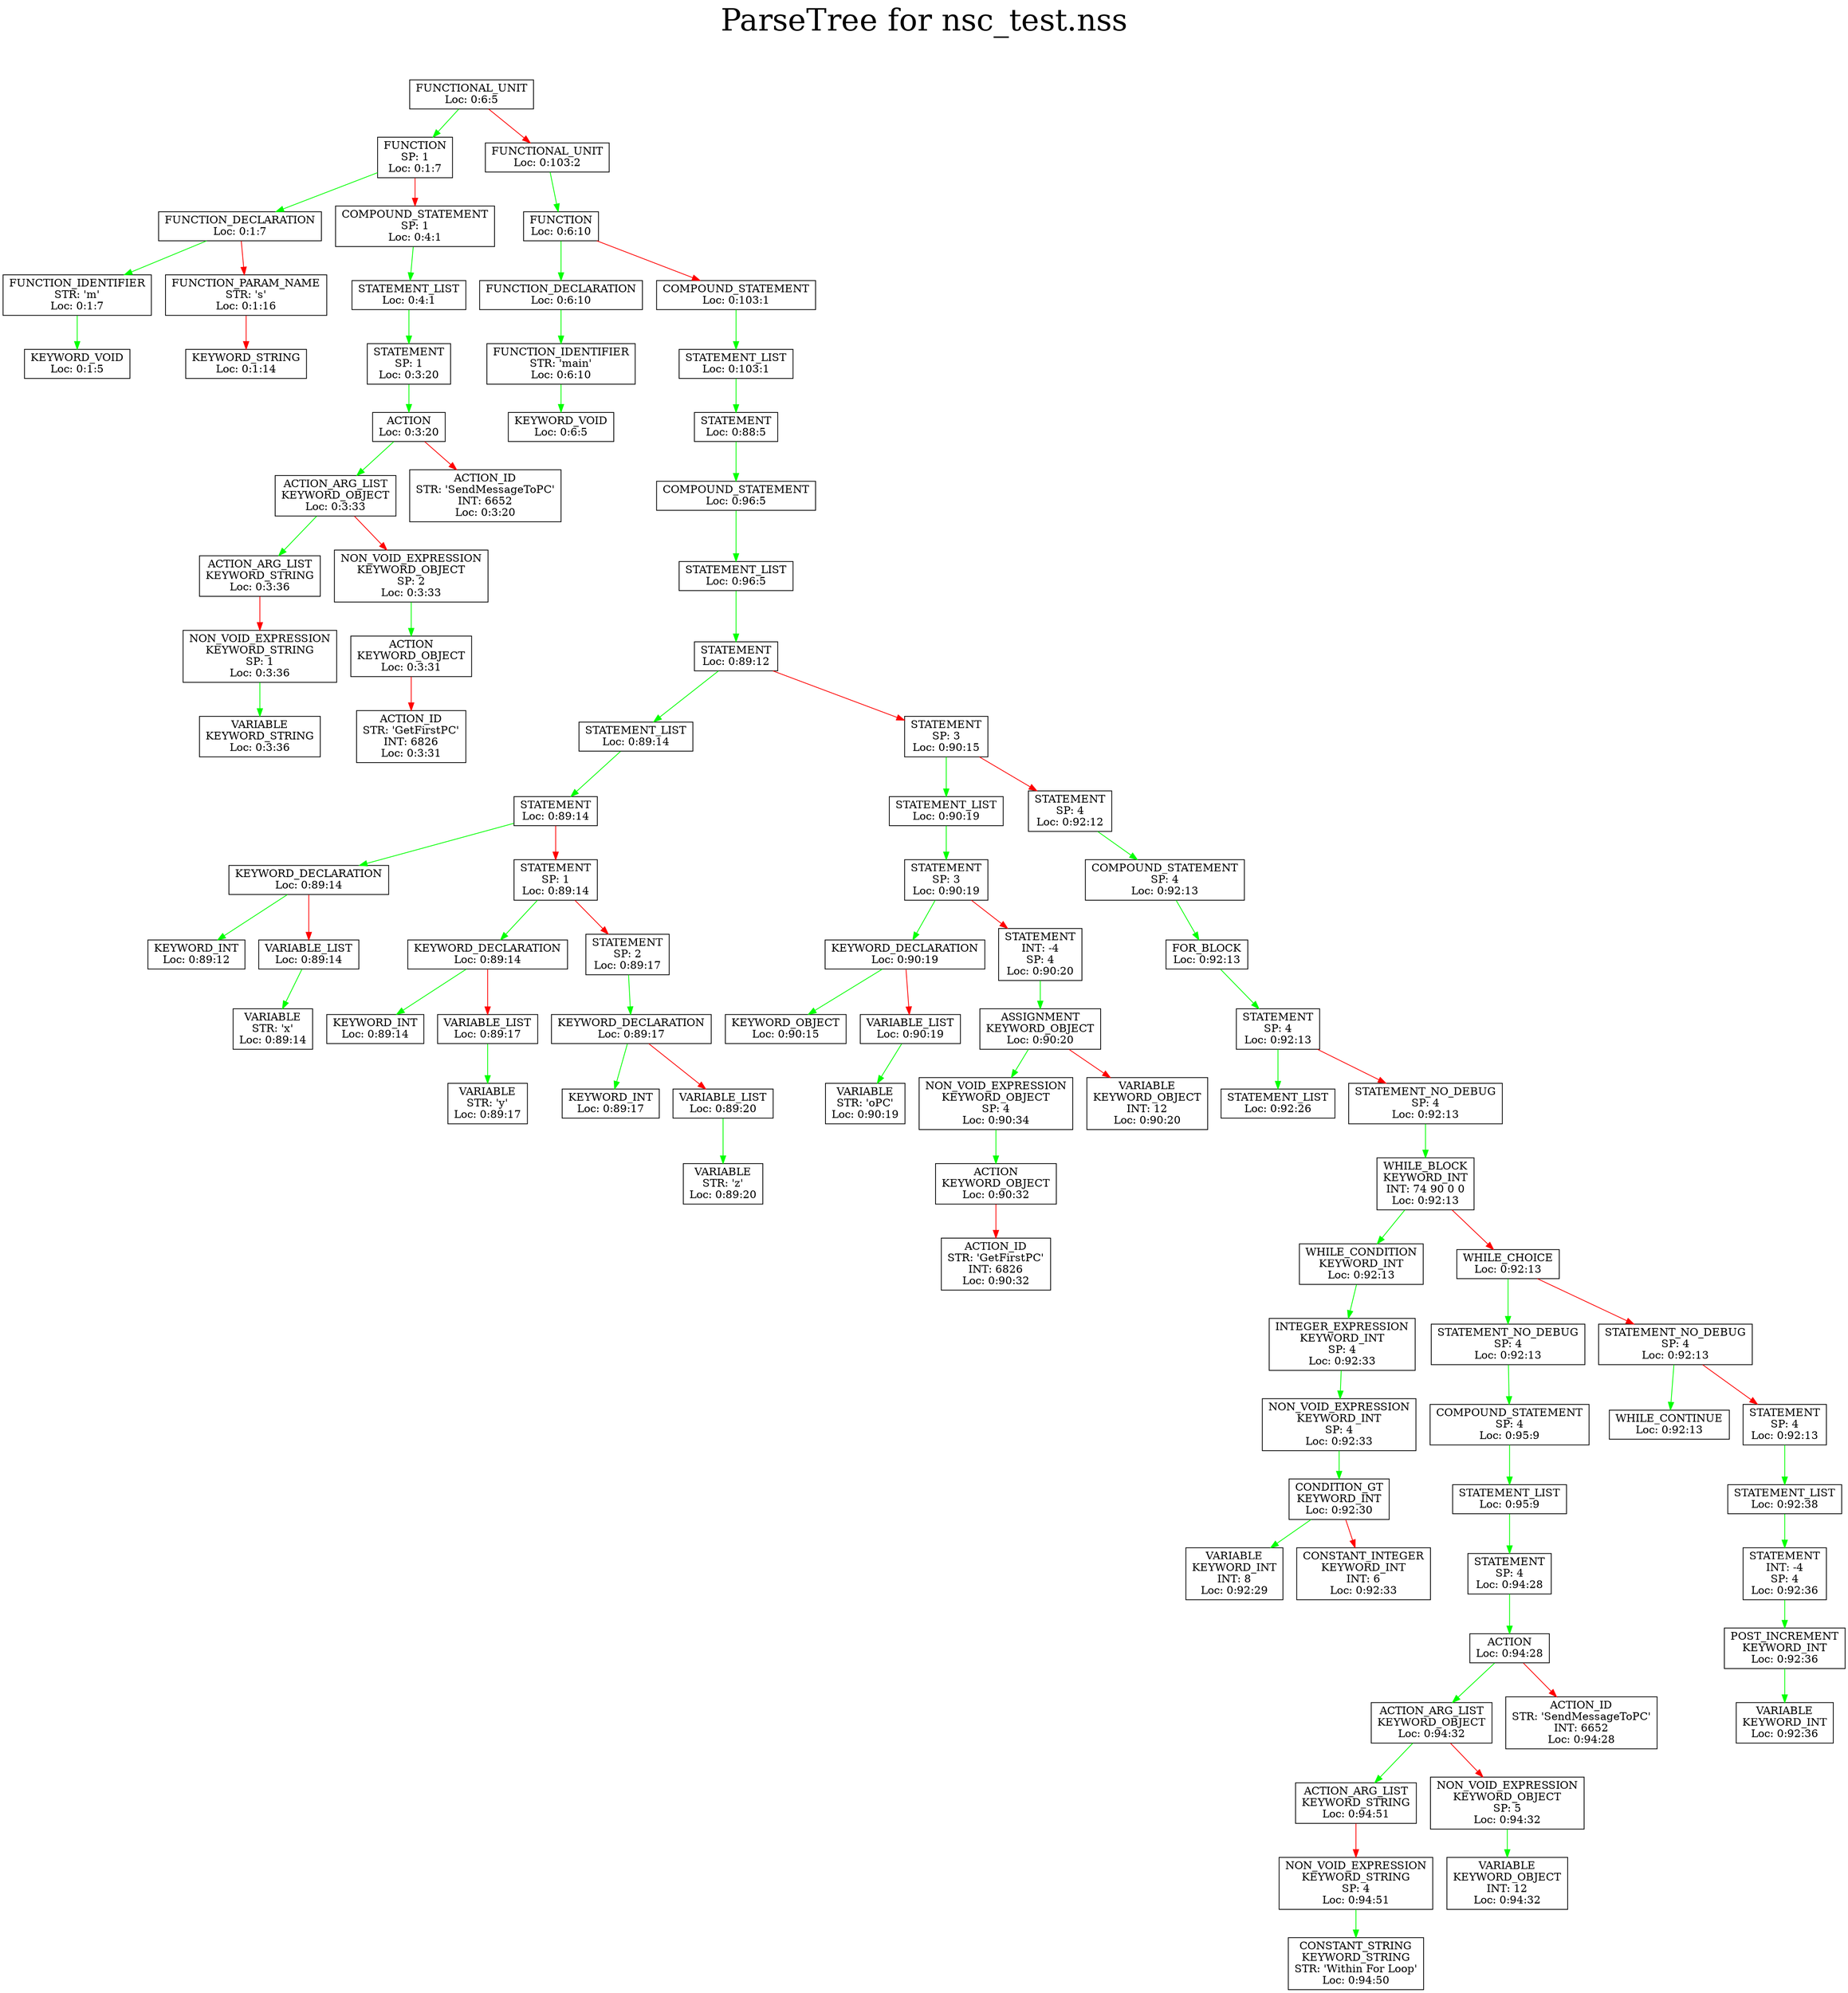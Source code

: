 digraph parsetree_nsc_test {
graph [
    label="ParseTree for nsc_test.nss\n\n"
    labelloc=t
    layout=dot
    fontsize=40
];
node [shape=record];
node00000277e78083a8 [label="FUNCTIONAL_UNIT\nLoc: 0:6:5\n"];
node00000277e78083a8 -> node00000277e78089c0 [color=green];
node00000277e78083a8 -> node00000277e78062c0 [color=red];
node00000277e78062c0 [label="FUNCTIONAL_UNIT\nLoc: 0:103:2\n"];
node00000277e78062c0 -> node00000277e7808208 [color=green];
node00000277e7808208 [label="FUNCTION\nLoc: 0:6:10\n"];
node00000277e7808208 -> node00000277e7808270 [color=green];
node00000277e7808208 -> node00000277e7806328 [color=red];
node00000277e7806328 [label="COMPOUND_STATEMENT\nLoc: 0:103:1\n"];
node00000277e7806328 -> node00000277e7806390 [color=green];
node00000277e7806390 [label="STATEMENT_LIST\nLoc: 0:103:1\n"];
node00000277e7806390 -> node00000277e78081a0 [color=green];
node00000277e78081a0 [label="STATEMENT\nLoc: 0:88:5\n"];
node00000277e78081a0 -> node00000277e78063f8 [color=green];
node00000277e78063f8 [label="COMPOUND_STATEMENT\nLoc: 0:96:5\n"];
node00000277e78063f8 -> node00000277e7806460 [color=green];
node00000277e7806460 [label="STATEMENT_LIST\nLoc: 0:96:5\n"];
node00000277e7806460 -> node00000277e7808138 [color=green];
node00000277e7808138 [label="STATEMENT\nLoc: 0:89:12\n"];
node00000277e7808138 -> node00000277e7807f98 [color=green];
node00000277e7808138 -> node00000277e7807a50 [color=red];
node00000277e7807a50 [label="STATEMENT\nSP: 3\nLoc: 0:90:15\n"];
node00000277e7807a50 -> node00000277e78078b0 [color=green];
node00000277e7807a50 -> node00000277e7807508 [color=red];
node00000277e7807508 [label="STATEMENT\nSP: 4\nLoc: 0:92:12\n"];
node00000277e7807508 -> node00000277e7807090 [color=green];
node00000277e7807090 [label="COMPOUND_STATEMENT\nSP: 4\nLoc: 0:92:13\n"];
node00000277e7807090 -> node00000277e78070f8 [color=green];
node00000277e78070f8 [label="FOR_BLOCK\nLoc: 0:92:13\n"];
node00000277e78070f8 -> node00000277e7807160 [color=green];
node00000277e7807160 [label="STATEMENT\nSP: 4\nLoc: 0:92:13\n"];
node00000277e7807160 -> node00000277e7806ce8 [color=green];
node00000277e7807160 -> node00000277e78071c8 [color=red];
node00000277e78071c8 [label="STATEMENT_NO_DEBUG\nSP: 4\nLoc: 0:92:13\n"];
node00000277e78071c8 -> node00000277e7807230 [color=green];
node00000277e7807230 [label="WHILE_BLOCK\nKEYWORD_INT\nINT: 74 90 0 0\nLoc: 0:92:13\n"];
node00000277e7807230 -> node00000277e7807298 [color=green];
node00000277e7807230 -> node00000277e7807300 [color=red];
node00000277e7807300 [label="WHILE_CHOICE\nLoc: 0:92:13\n"];
node00000277e7807300 -> node00000277e78073d0 [color=green];
node00000277e7807300 -> node00000277e7807368 [color=red];
node00000277e7807368 [label="STATEMENT_NO_DEBUG\nSP: 4\nLoc: 0:92:13\n"];
node00000277e7807368 -> node00000277e78074a0 [color=green];
node00000277e7807368 -> node00000277e7807438 [color=red];
node00000277e7807438 [label="STATEMENT\nSP: 4\nLoc: 0:92:13\n"];
node00000277e7807438 -> node00000277e7806940 [color=green];
node00000277e7806940 [label="STATEMENT_LIST\nLoc: 0:92:38\n"];
node00000277e7806940 -> node00000277e7806a78 [color=green];
node00000277e7806a78 [label="STATEMENT\nINT: -4\nSP: 4\nLoc: 0:92:36\n"];
node00000277e7806a78 -> node00000277e78069a8 [color=green];
node00000277e78069a8 [label="POST_INCREMENT\nKEYWORD_INT\nLoc: 0:92:36\n"];
node00000277e78069a8 -> node00000277e7806a10 [color=green];
node00000277e7806a10 [label="VARIABLE\nKEYWORD_INT\nLoc: 0:92:36\n"];
node00000277e78074a0 [label="WHILE_CONTINUE\nLoc: 0:92:13\n"];
node00000277e78073d0 [label="STATEMENT_NO_DEBUG\nSP: 4\nLoc: 0:92:13\n"];
node00000277e78073d0 -> node00000277e78064c8 [color=green];
node00000277e78064c8 [label="COMPOUND_STATEMENT\nSP: 4\nLoc: 0:95:9\n"];
node00000277e78064c8 -> node00000277e7806530 [color=green];
node00000277e7806530 [label="STATEMENT_LIST\nLoc: 0:95:9\n"];
node00000277e7806530 -> node00000277e78068d8 [color=green];
node00000277e78068d8 [label="STATEMENT\nSP: 4\nLoc: 0:94:28\n"];
node00000277e78068d8 -> node00000277e7806808 [color=green];
node00000277e7806808 [label="ACTION\nLoc: 0:94:28\n"];
node00000277e7806808 -> node00000277e78066d0 [color=green];
node00000277e7806808 -> node00000277e7806870 [color=red];
node00000277e7806870 [label="ACTION_ID\nSTR: 'SendMessageToPC'\nINT: 6652\nLoc: 0:94:28\n"];
node00000277e78066d0 [label="ACTION_ARG_LIST\nKEYWORD_OBJECT\nLoc: 0:94:32\n"];
node00000277e78066d0 -> node00000277e7806598 [color=green];
node00000277e78066d0 -> node00000277e7806738 [color=red];
node00000277e7806738 [label="NON_VOID_EXPRESSION\nKEYWORD_OBJECT\nSP: 5\nLoc: 0:94:32\n"];
node00000277e7806738 -> node00000277e78067a0 [color=green];
node00000277e78067a0 [label="VARIABLE\nKEYWORD_OBJECT\nINT: 12\nLoc: 0:94:32\n"];
node00000277e7806598 [label="ACTION_ARG_LIST\nKEYWORD_STRING\nLoc: 0:94:51\n"];
node00000277e7806598 -> node00000277e7806600 [color=red];
node00000277e7806600 [label="NON_VOID_EXPRESSION\nKEYWORD_STRING\nSP: 4\nLoc: 0:94:51\n"];
node00000277e7806600 -> node00000277e7806668 [color=green];
node00000277e7806668 [label="CONSTANT_STRING\nKEYWORD_STRING\nSTR: 'Within For Loop'\nLoc: 0:94:50\n"];
node00000277e7807298 [label="WHILE_CONDITION\nKEYWORD_INT\nLoc: 0:92:13\n"];
node00000277e7807298 -> node00000277e7806ae0 [color=green];
node00000277e7806ae0 [label="INTEGER_EXPRESSION\nKEYWORD_INT\nSP: 4\nLoc: 0:92:33\n"];
node00000277e7806ae0 -> node00000277e7806b48 [color=green];
node00000277e7806b48 [label="NON_VOID_EXPRESSION\nKEYWORD_INT\nSP: 4\nLoc: 0:92:33\n"];
node00000277e7806b48 -> node00000277e7806c18 [color=green];
node00000277e7806c18 [label="CONDITION_GT\nKEYWORD_INT\nLoc: 0:92:30\n"];
node00000277e7806c18 -> node00000277e7806c80 [color=green];
node00000277e7806c18 -> node00000277e7806bb0 [color=red];
node00000277e7806bb0 [label="CONSTANT_INTEGER\nKEYWORD_INT\nINT: 6\nLoc: 0:92:33\n"];
node00000277e7806c80 [label="VARIABLE\nKEYWORD_INT\nINT: 8\nLoc: 0:92:29\n"];
node00000277e7806ce8 [label="STATEMENT_LIST\nLoc: 0:92:26\n"];
node00000277e78078b0 [label="STATEMENT_LIST\nLoc: 0:90:19\n"];
node00000277e78078b0 -> node00000277e7807918 [color=green];
node00000277e7807918 [label="STATEMENT\nSP: 3\nLoc: 0:90:19\n"];
node00000277e7807918 -> node00000277e7807980 [color=green];
node00000277e7807918 -> node00000277e78076a8 [color=red];
node00000277e78076a8 [label="STATEMENT\nINT: -4\nSP: 4\nLoc: 0:90:20\n"];
node00000277e78076a8 -> node00000277e7807710 [color=green];
node00000277e7807710 [label="ASSIGNMENT\nKEYWORD_OBJECT\nLoc: 0:90:20\n"];
node00000277e7807710 -> node00000277e7807570 [color=green];
node00000277e7807710 -> node00000277e7807778 [color=red];
node00000277e7807778 [label="VARIABLE\nKEYWORD_OBJECT\nINT: 12\nLoc: 0:90:20\n"];
node00000277e7807570 [label="NON_VOID_EXPRESSION\nKEYWORD_OBJECT\nSP: 4\nLoc: 0:90:34\n"];
node00000277e7807570 -> node00000277e78075d8 [color=green];
node00000277e78075d8 [label="ACTION\nKEYWORD_OBJECT\nLoc: 0:90:32\n"];
node00000277e78075d8 -> node00000277e7807640 [color=red];
node00000277e7807640 [label="ACTION_ID\nSTR: 'GetFirstPC'\nINT: 6826\nLoc: 0:90:32\n"];
node00000277e7807980 [label="KEYWORD_DECLARATION\nLoc: 0:90:19\n"];
node00000277e7807980 -> node00000277e78079e8 [color=green];
node00000277e7807980 -> node00000277e78077e0 [color=red];
node00000277e78077e0 [label="VARIABLE_LIST\nLoc: 0:90:19\n"];
node00000277e78077e0 -> node00000277e7807848 [color=green];
node00000277e7807848 [label="VARIABLE\nSTR: 'oPC'\nLoc: 0:90:19\n"];
node00000277e78079e8 [label="KEYWORD_OBJECT\nLoc: 0:90:15\n"];
node00000277e7807f98 [label="STATEMENT_LIST\nLoc: 0:89:14\n"];
node00000277e7807f98 -> node00000277e7808000 [color=green];
node00000277e7808000 [label="STATEMENT\nLoc: 0:89:14\n"];
node00000277e7808000 -> node00000277e7808068 [color=green];
node00000277e7808000 -> node00000277e7807d90 [color=red];
node00000277e7807d90 [label="STATEMENT\nSP: 1\nLoc: 0:89:14\n"];
node00000277e7807d90 -> node00000277e7807df8 [color=green];
node00000277e7807d90 -> node00000277e7807b88 [color=red];
node00000277e7807b88 [label="STATEMENT\nSP: 2\nLoc: 0:89:17\n"];
node00000277e7807b88 -> node00000277e7807bf0 [color=green];
node00000277e7807bf0 [label="KEYWORD_DECLARATION\nLoc: 0:89:17\n"];
node00000277e7807bf0 -> node00000277e7807c58 [color=green];
node00000277e7807bf0 -> node00000277e7807ab8 [color=red];
node00000277e7807ab8 [label="VARIABLE_LIST\nLoc: 0:89:20\n"];
node00000277e7807ab8 -> node00000277e7807b20 [color=green];
node00000277e7807b20 [label="VARIABLE\nSTR: 'z'\nLoc: 0:89:20\n"];
node00000277e7807c58 [label="KEYWORD_INT\nLoc: 0:89:17\n"];
node00000277e7807df8 [label="KEYWORD_DECLARATION\nLoc: 0:89:14\n"];
node00000277e7807df8 -> node00000277e7807e60 [color=green];
node00000277e7807df8 -> node00000277e7807cc0 [color=red];
node00000277e7807cc0 [label="VARIABLE_LIST\nLoc: 0:89:17\n"];
node00000277e7807cc0 -> node00000277e7807d28 [color=green];
node00000277e7807d28 [label="VARIABLE\nSTR: 'y'\nLoc: 0:89:17\n"];
node00000277e7807e60 [label="KEYWORD_INT\nLoc: 0:89:14\n"];
node00000277e7808068 [label="KEYWORD_DECLARATION\nLoc: 0:89:14\n"];
node00000277e7808068 -> node00000277e78080d0 [color=green];
node00000277e7808068 -> node00000277e7807ec8 [color=red];
node00000277e7807ec8 [label="VARIABLE_LIST\nLoc: 0:89:14\n"];
node00000277e7807ec8 -> node00000277e7807f30 [color=green];
node00000277e7807f30 [label="VARIABLE\nSTR: 'x'\nLoc: 0:89:14\n"];
node00000277e78080d0 [label="KEYWORD_INT\nLoc: 0:89:12\n"];
node00000277e7808270 [label="FUNCTION_DECLARATION\nLoc: 0:6:10\n"];
node00000277e7808270 -> node00000277e78082d8 [color=green];
node00000277e78082d8 [label="FUNCTION_IDENTIFIER\nSTR: 'main'\nLoc: 0:6:10\n"];
node00000277e78082d8 -> node00000277e7808340 [color=green];
node00000277e7808340 [label="KEYWORD_VOID\nLoc: 0:6:5\n"];
node00000277e78089c0 [label="FUNCTION\nSP: 1\nLoc: 0:1:7\n"];
node00000277e78089c0 -> node00000277e7808a28 [color=green];
node00000277e78089c0 -> node00000277e7808410 [color=red];
node00000277e7808410 [label="COMPOUND_STATEMENT\nSP: 1\nLoc: 0:4:1\n"];
node00000277e7808410 -> node00000277e7808478 [color=green];
node00000277e7808478 [label="STATEMENT_LIST\nLoc: 0:4:1\n"];
node00000277e7808478 -> node00000277e7808888 [color=green];
node00000277e7808888 [label="STATEMENT\nSP: 1\nLoc: 0:3:20\n"];
node00000277e7808888 -> node00000277e78087b8 [color=green];
node00000277e78087b8 [label="ACTION\nLoc: 0:3:20\n"];
node00000277e78087b8 -> node00000277e7808618 [color=green];
node00000277e78087b8 -> node00000277e7808820 [color=red];
node00000277e7808820 [label="ACTION_ID\nSTR: 'SendMessageToPC'\nINT: 6652\nLoc: 0:3:20\n"];
node00000277e7808618 [label="ACTION_ARG_LIST\nKEYWORD_OBJECT\nLoc: 0:3:33\n"];
node00000277e7808618 -> node00000277e78084e0 [color=green];
node00000277e7808618 -> node00000277e7808680 [color=red];
node00000277e7808680 [label="NON_VOID_EXPRESSION\nKEYWORD_OBJECT\nSP: 2\nLoc: 0:3:33\n"];
node00000277e7808680 -> node00000277e78086e8 [color=green];
node00000277e78086e8 [label="ACTION\nKEYWORD_OBJECT\nLoc: 0:3:31\n"];
node00000277e78086e8 -> node00000277e7808750 [color=red];
node00000277e7808750 [label="ACTION_ID\nSTR: 'GetFirstPC'\nINT: 6826\nLoc: 0:3:31\n"];
node00000277e78084e0 [label="ACTION_ARG_LIST\nKEYWORD_STRING\nLoc: 0:3:36\n"];
node00000277e78084e0 -> node00000277e7808548 [color=red];
node00000277e7808548 [label="NON_VOID_EXPRESSION\nKEYWORD_STRING\nSP: 1\nLoc: 0:3:36\n"];
node00000277e7808548 -> node00000277e78085b0 [color=green];
node00000277e78085b0 [label="VARIABLE\nKEYWORD_STRING\nLoc: 0:3:36\n"];
node00000277e7808a28 [label="FUNCTION_DECLARATION\nLoc: 0:1:7\n"];
node00000277e7808a28 -> node00000277e7808a90 [color=green];
node00000277e7808a28 -> node00000277e78088f0 [color=red];
node00000277e78088f0 [label="FUNCTION_PARAM_NAME\nSTR: 's'\nLoc: 0:1:16\n"];
node00000277e78088f0 -> node00000277e7808958 [color=red];
node00000277e7808958 [label="KEYWORD_STRING\nLoc: 0:1:14\n"];
node00000277e7808a90 [label="FUNCTION_IDENTIFIER\nSTR: 'm'\nLoc: 0:1:7\n"];
node00000277e7808a90 -> node00000277e7808af8 [color=green];
node00000277e7808af8 [label="KEYWORD_VOID\nLoc: 0:1:5\n"];
}
